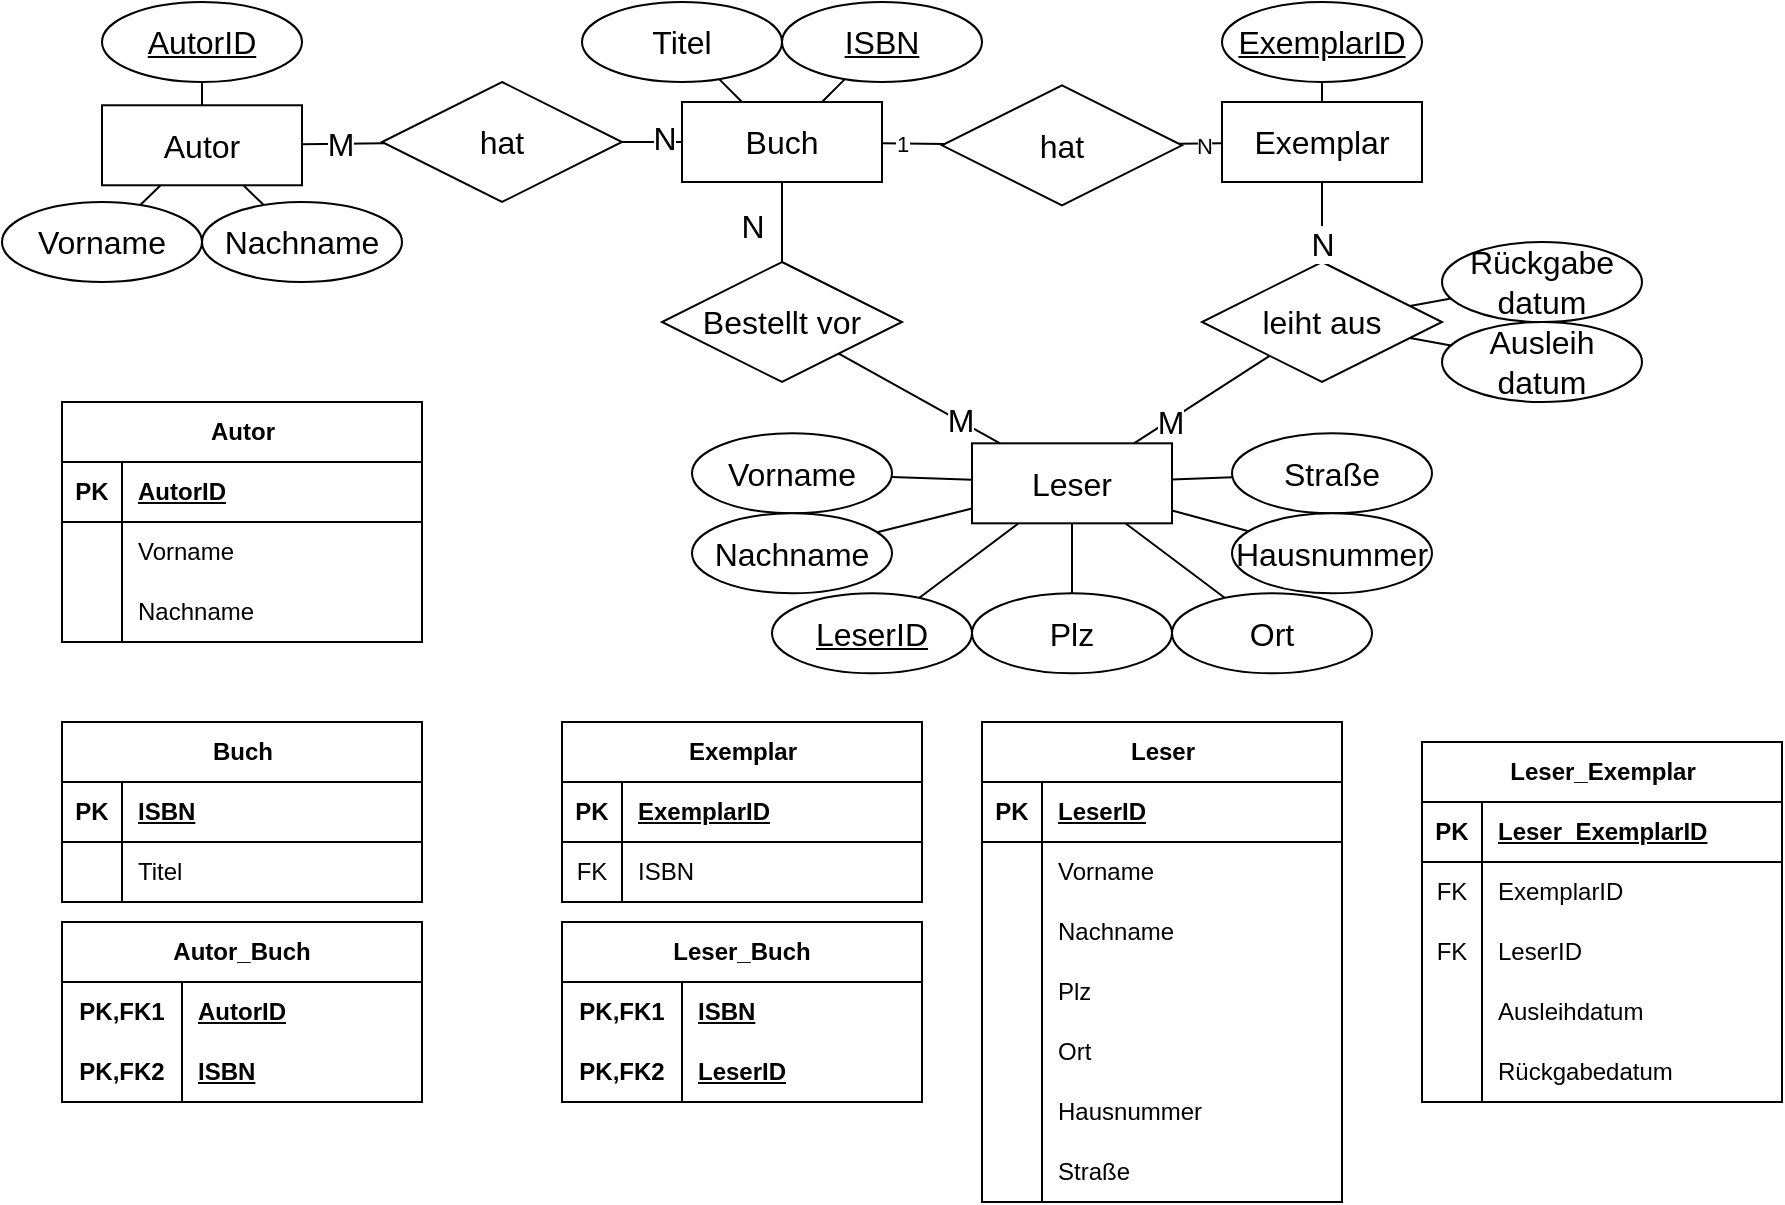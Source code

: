 <mxfile version="22.0.4" type="device">
  <diagram id="R2lEEEUBdFMjLlhIrx00" name="Page-1">
    <mxGraphModel dx="1433" dy="602" grid="1" gridSize="10" guides="1" tooltips="1" connect="1" arrows="1" fold="1" page="1" pageScale="1" pageWidth="850" pageHeight="1100" math="0" shadow="0" extFonts="Permanent Marker^https://fonts.googleapis.com/css?family=Permanent+Marker">
      <root>
        <mxCell id="0" />
        <mxCell id="1" parent="0" />
        <mxCell id="hczOaKAY6GPg48E_YKkj-1" value="Buch" style="whiteSpace=wrap;html=1;align=center;fontSize=16;" parent="1" vertex="1">
          <mxGeometry x="370" y="50" width="100" height="40" as="geometry" />
        </mxCell>
        <mxCell id="hczOaKAY6GPg48E_YKkj-2" value="Leser" style="whiteSpace=wrap;html=1;align=center;fontSize=16;" parent="1" vertex="1">
          <mxGeometry x="515" y="220.66" width="100" height="40" as="geometry" />
        </mxCell>
        <mxCell id="hczOaKAY6GPg48E_YKkj-3" value="leiht aus" style="shape=rhombus;perimeter=rhombusPerimeter;whiteSpace=wrap;html=1;align=center;fontSize=16;" parent="1" vertex="1">
          <mxGeometry x="630" y="130" width="120" height="60" as="geometry" />
        </mxCell>
        <mxCell id="hczOaKAY6GPg48E_YKkj-4" value="hat" style="shape=rhombus;perimeter=rhombusPerimeter;whiteSpace=wrap;html=1;align=center;fontSize=16;" parent="1" vertex="1">
          <mxGeometry x="220" y="40" width="120" height="60" as="geometry" />
        </mxCell>
        <mxCell id="hczOaKAY6GPg48E_YKkj-5" value="Autor" style="whiteSpace=wrap;html=1;align=center;fontSize=16;" parent="1" vertex="1">
          <mxGeometry x="80" y="51.64" width="100" height="40" as="geometry" />
        </mxCell>
        <mxCell id="hczOaKAY6GPg48E_YKkj-6" value="Nachname" style="ellipse;whiteSpace=wrap;html=1;align=center;fontSize=16;" parent="1" vertex="1">
          <mxGeometry x="130" y="100.0" width="100" height="40" as="geometry" />
        </mxCell>
        <mxCell id="hczOaKAY6GPg48E_YKkj-10" value="Bestellt vor" style="shape=rhombus;perimeter=rhombusPerimeter;whiteSpace=wrap;html=1;align=center;fontSize=16;" parent="1" vertex="1">
          <mxGeometry x="360" y="130" width="120" height="60" as="geometry" />
        </mxCell>
        <mxCell id="hczOaKAY6GPg48E_YKkj-11" value="" style="endArrow=none;html=1;rounded=0;fontSize=12;startSize=8;endSize=8;curved=1;" parent="1" source="u7shPoIlP6sAaxsOA2vG-3" target="hczOaKAY6GPg48E_YKkj-3" edge="1">
          <mxGeometry relative="1" as="geometry">
            <mxPoint x="290" y="283.333" as="sourcePoint" />
            <mxPoint x="440" y="310" as="targetPoint" />
          </mxGeometry>
        </mxCell>
        <mxCell id="hczOaKAY6GPg48E_YKkj-13" value="N" style="edgeLabel;html=1;align=center;verticalAlign=middle;resizable=0;points=[];fontSize=16;" parent="hczOaKAY6GPg48E_YKkj-11" vertex="1" connectable="0">
          <mxGeometry x="0.517" y="2" relative="1" as="geometry">
            <mxPoint x="-2" as="offset" />
          </mxGeometry>
        </mxCell>
        <mxCell id="hczOaKAY6GPg48E_YKkj-12" value="" style="endArrow=none;html=1;rounded=0;fontSize=12;startSize=8;endSize=8;curved=1;" parent="1" source="hczOaKAY6GPg48E_YKkj-1" target="hczOaKAY6GPg48E_YKkj-10" edge="1">
          <mxGeometry relative="1" as="geometry">
            <mxPoint x="290" y="316.667" as="sourcePoint" />
            <mxPoint x="340" y="280" as="targetPoint" />
          </mxGeometry>
        </mxCell>
        <mxCell id="hczOaKAY6GPg48E_YKkj-14" value="N" style="edgeLabel;html=1;align=center;verticalAlign=middle;resizable=0;points=[];fontSize=16;" parent="hczOaKAY6GPg48E_YKkj-12" vertex="1" connectable="0">
          <mxGeometry x="0.264" y="1" relative="1" as="geometry">
            <mxPoint x="-16" y="-4" as="offset" />
          </mxGeometry>
        </mxCell>
        <mxCell id="hczOaKAY6GPg48E_YKkj-15" value="" style="endArrow=none;html=1;rounded=0;fontSize=12;startSize=8;endSize=8;curved=1;" parent="1" source="hczOaKAY6GPg48E_YKkj-3" target="hczOaKAY6GPg48E_YKkj-2" edge="1">
          <mxGeometry relative="1" as="geometry">
            <mxPoint x="250" y="306" as="sourcePoint" />
            <mxPoint x="340" y="280" as="targetPoint" />
          </mxGeometry>
        </mxCell>
        <mxCell id="hczOaKAY6GPg48E_YKkj-17" value="M" style="edgeLabel;html=1;align=center;verticalAlign=middle;resizable=0;points=[];fontSize=16;" parent="hczOaKAY6GPg48E_YKkj-15" vertex="1" connectable="0">
          <mxGeometry x="0.487" relative="1" as="geometry">
            <mxPoint as="offset" />
          </mxGeometry>
        </mxCell>
        <mxCell id="hczOaKAY6GPg48E_YKkj-18" value="" style="endArrow=none;html=1;rounded=0;fontSize=12;startSize=8;endSize=8;curved=1;" parent="1" source="hczOaKAY6GPg48E_YKkj-10" target="hczOaKAY6GPg48E_YKkj-2" edge="1">
          <mxGeometry relative="1" as="geometry">
            <mxPoint x="460" y="280" as="sourcePoint" />
            <mxPoint x="520" y="296" as="targetPoint" />
          </mxGeometry>
        </mxCell>
        <mxCell id="hczOaKAY6GPg48E_YKkj-19" value="M" style="edgeLabel;html=1;align=center;verticalAlign=middle;resizable=0;points=[];fontSize=16;" parent="hczOaKAY6GPg48E_YKkj-18" vertex="1" connectable="0">
          <mxGeometry x="0.487" relative="1" as="geometry">
            <mxPoint as="offset" />
          </mxGeometry>
        </mxCell>
        <mxCell id="hczOaKAY6GPg48E_YKkj-20" value="&lt;u&gt;ISBN&lt;/u&gt;" style="ellipse;whiteSpace=wrap;html=1;align=center;fontSize=16;" parent="1" vertex="1">
          <mxGeometry x="420" width="100" height="40" as="geometry" />
        </mxCell>
        <mxCell id="hczOaKAY6GPg48E_YKkj-22" value="" style="endArrow=none;html=1;rounded=0;fontSize=12;startSize=8;endSize=8;curved=1;" parent="1" source="hczOaKAY6GPg48E_YKkj-1" target="hczOaKAY6GPg48E_YKkj-4" edge="1">
          <mxGeometry relative="1" as="geometry">
            <mxPoint x="430" y="140" as="sourcePoint" />
            <mxPoint x="590" y="140" as="targetPoint" />
          </mxGeometry>
        </mxCell>
        <mxCell id="hczOaKAY6GPg48E_YKkj-23" value="N" style="edgeLabel;html=1;align=center;verticalAlign=middle;resizable=0;points=[];fontSize=16;" parent="hczOaKAY6GPg48E_YKkj-22" vertex="1" connectable="0">
          <mxGeometry x="-0.4" y="-2" relative="1" as="geometry">
            <mxPoint as="offset" />
          </mxGeometry>
        </mxCell>
        <mxCell id="hczOaKAY6GPg48E_YKkj-24" value="" style="endArrow=none;html=1;rounded=0;fontSize=12;startSize=8;endSize=8;curved=1;" parent="1" source="hczOaKAY6GPg48E_YKkj-4" target="hczOaKAY6GPg48E_YKkj-5" edge="1">
          <mxGeometry relative="1" as="geometry">
            <mxPoint x="230" y="70" as="sourcePoint" />
            <mxPoint x="390" y="70" as="targetPoint" />
          </mxGeometry>
        </mxCell>
        <mxCell id="hczOaKAY6GPg48E_YKkj-25" value="M" style="edgeLabel;html=1;align=center;verticalAlign=middle;resizable=0;points=[];fontSize=16;" parent="hczOaKAY6GPg48E_YKkj-24" vertex="1" connectable="0">
          <mxGeometry x="0.1" relative="1" as="geometry">
            <mxPoint as="offset" />
          </mxGeometry>
        </mxCell>
        <mxCell id="hczOaKAY6GPg48E_YKkj-26" value="Vorname" style="ellipse;whiteSpace=wrap;html=1;align=center;fontSize=16;" parent="1" vertex="1">
          <mxGeometry x="30" y="100.0" width="100" height="40" as="geometry" />
        </mxCell>
        <mxCell id="hczOaKAY6GPg48E_YKkj-27" value="&lt;u&gt;AutorID&lt;/u&gt;" style="ellipse;whiteSpace=wrap;html=1;align=center;fontSize=16;" parent="1" vertex="1">
          <mxGeometry x="80" width="100" height="40" as="geometry" />
        </mxCell>
        <mxCell id="hczOaKAY6GPg48E_YKkj-28" value="Vorname" style="ellipse;whiteSpace=wrap;html=1;align=center;fontSize=16;" parent="1" vertex="1">
          <mxGeometry x="375" y="215.66" width="100" height="40" as="geometry" />
        </mxCell>
        <mxCell id="hczOaKAY6GPg48E_YKkj-29" value="Nachname" style="ellipse;whiteSpace=wrap;html=1;align=center;fontSize=16;" parent="1" vertex="1">
          <mxGeometry x="375" y="255.66" width="100" height="40" as="geometry" />
        </mxCell>
        <mxCell id="hczOaKAY6GPg48E_YKkj-30" value="Straße" style="ellipse;whiteSpace=wrap;html=1;align=center;fontSize=16;" parent="1" vertex="1">
          <mxGeometry x="645" y="215.66" width="100" height="40" as="geometry" />
        </mxCell>
        <mxCell id="hczOaKAY6GPg48E_YKkj-31" value="Hausnummer" style="ellipse;whiteSpace=wrap;html=1;align=center;fontSize=16;" parent="1" vertex="1">
          <mxGeometry x="645" y="255.66" width="100" height="40" as="geometry" />
        </mxCell>
        <mxCell id="hczOaKAY6GPg48E_YKkj-32" value="Ort" style="ellipse;whiteSpace=wrap;html=1;align=center;fontSize=16;" parent="1" vertex="1">
          <mxGeometry x="615" y="295.66" width="100" height="40" as="geometry" />
        </mxCell>
        <mxCell id="hczOaKAY6GPg48E_YKkj-33" value="Plz" style="ellipse;whiteSpace=wrap;html=1;align=center;fontSize=16;" parent="1" vertex="1">
          <mxGeometry x="515" y="295.66" width="100" height="40" as="geometry" />
        </mxCell>
        <mxCell id="hczOaKAY6GPg48E_YKkj-34" value="&lt;u&gt;LeserID&lt;/u&gt;" style="ellipse;whiteSpace=wrap;html=1;align=center;fontSize=16;" parent="1" vertex="1">
          <mxGeometry x="415" y="295.66" width="100" height="40" as="geometry" />
        </mxCell>
        <mxCell id="hczOaKAY6GPg48E_YKkj-37" value="Ausleih&lt;br&gt;datum" style="ellipse;whiteSpace=wrap;html=1;align=center;fontSize=16;" parent="1" vertex="1">
          <mxGeometry x="750" y="160" width="100" height="40" as="geometry" />
        </mxCell>
        <mxCell id="hczOaKAY6GPg48E_YKkj-38" value="Rückgabe&lt;br&gt;datum" style="ellipse;whiteSpace=wrap;html=1;align=center;fontSize=16;" parent="1" vertex="1">
          <mxGeometry x="750" y="120" width="100" height="40" as="geometry" />
        </mxCell>
        <mxCell id="hczOaKAY6GPg48E_YKkj-39" value="" style="endArrow=none;html=1;rounded=0;fontSize=12;startSize=8;endSize=8;curved=1;" parent="1" source="hczOaKAY6GPg48E_YKkj-37" target="hczOaKAY6GPg48E_YKkj-3" edge="1">
          <mxGeometry relative="1" as="geometry">
            <mxPoint x="440" y="380" as="sourcePoint" />
            <mxPoint x="600" y="380" as="targetPoint" />
          </mxGeometry>
        </mxCell>
        <mxCell id="hczOaKAY6GPg48E_YKkj-40" value="" style="endArrow=none;html=1;rounded=0;fontSize=12;startSize=8;endSize=8;curved=1;" parent="1" source="hczOaKAY6GPg48E_YKkj-38" target="hczOaKAY6GPg48E_YKkj-3" edge="1">
          <mxGeometry relative="1" as="geometry">
            <mxPoint x="474" y="229" as="sourcePoint" />
            <mxPoint x="494" y="258" as="targetPoint" />
          </mxGeometry>
        </mxCell>
        <mxCell id="hczOaKAY6GPg48E_YKkj-41" value="" style="endArrow=none;html=1;rounded=0;fontSize=12;startSize=8;endSize=8;curved=1;" parent="1" source="hczOaKAY6GPg48E_YKkj-20" target="hczOaKAY6GPg48E_YKkj-1" edge="1">
          <mxGeometry relative="1" as="geometry">
            <mxPoint x="544" y="-1" as="sourcePoint" />
            <mxPoint x="564" y="28" as="targetPoint" />
          </mxGeometry>
        </mxCell>
        <mxCell id="hczOaKAY6GPg48E_YKkj-44" value="" style="endArrow=none;html=1;rounded=0;fontSize=12;startSize=8;endSize=8;curved=1;" parent="1" source="hczOaKAY6GPg48E_YKkj-2" target="hczOaKAY6GPg48E_YKkj-34" edge="1">
          <mxGeometry relative="1" as="geometry">
            <mxPoint x="419" y="199.66" as="sourcePoint" />
            <mxPoint x="515" y="190.66" as="targetPoint" />
          </mxGeometry>
        </mxCell>
        <mxCell id="hczOaKAY6GPg48E_YKkj-45" value="" style="endArrow=none;html=1;rounded=0;fontSize=12;startSize=8;endSize=8;curved=1;" parent="1" source="hczOaKAY6GPg48E_YKkj-2" target="hczOaKAY6GPg48E_YKkj-33" edge="1">
          <mxGeometry relative="1" as="geometry">
            <mxPoint x="551" y="270.66" as="sourcePoint" />
            <mxPoint x="507" y="307.66" as="targetPoint" />
          </mxGeometry>
        </mxCell>
        <mxCell id="hczOaKAY6GPg48E_YKkj-46" value="" style="endArrow=none;html=1;rounded=0;fontSize=12;startSize=8;endSize=8;curved=1;" parent="1" source="hczOaKAY6GPg48E_YKkj-2" target="hczOaKAY6GPg48E_YKkj-32" edge="1">
          <mxGeometry relative="1" as="geometry">
            <mxPoint x="561" y="280.66" as="sourcePoint" />
            <mxPoint x="517" y="317.66" as="targetPoint" />
          </mxGeometry>
        </mxCell>
        <mxCell id="hczOaKAY6GPg48E_YKkj-47" value="" style="endArrow=none;html=1;rounded=0;fontSize=12;startSize=8;endSize=8;curved=1;" parent="1" source="hczOaKAY6GPg48E_YKkj-2" target="hczOaKAY6GPg48E_YKkj-31" edge="1">
          <mxGeometry relative="1" as="geometry">
            <mxPoint x="571" y="290.66" as="sourcePoint" />
            <mxPoint x="527" y="327.66" as="targetPoint" />
          </mxGeometry>
        </mxCell>
        <mxCell id="hczOaKAY6GPg48E_YKkj-48" value="" style="endArrow=none;html=1;rounded=0;fontSize=12;startSize=8;endSize=8;curved=1;" parent="1" source="hczOaKAY6GPg48E_YKkj-2" target="hczOaKAY6GPg48E_YKkj-30" edge="1">
          <mxGeometry relative="1" as="geometry">
            <mxPoint x="581" y="300.66" as="sourcePoint" />
            <mxPoint x="537" y="337.66" as="targetPoint" />
          </mxGeometry>
        </mxCell>
        <mxCell id="hczOaKAY6GPg48E_YKkj-49" value="" style="endArrow=none;html=1;rounded=0;fontSize=12;startSize=8;endSize=8;curved=1;" parent="1" source="hczOaKAY6GPg48E_YKkj-2" target="hczOaKAY6GPg48E_YKkj-29" edge="1">
          <mxGeometry relative="1" as="geometry">
            <mxPoint x="591" y="310.66" as="sourcePoint" />
            <mxPoint x="547" y="347.66" as="targetPoint" />
          </mxGeometry>
        </mxCell>
        <mxCell id="hczOaKAY6GPg48E_YKkj-50" value="" style="endArrow=none;html=1;rounded=0;fontSize=12;startSize=8;endSize=8;curved=1;" parent="1" source="hczOaKAY6GPg48E_YKkj-2" target="hczOaKAY6GPg48E_YKkj-28" edge="1">
          <mxGeometry relative="1" as="geometry">
            <mxPoint x="601" y="320.66" as="sourcePoint" />
            <mxPoint x="557" y="357.66" as="targetPoint" />
          </mxGeometry>
        </mxCell>
        <mxCell id="hczOaKAY6GPg48E_YKkj-51" value="" style="endArrow=none;html=1;rounded=0;fontSize=12;startSize=8;endSize=8;curved=1;" parent="1" source="hczOaKAY6GPg48E_YKkj-6" target="hczOaKAY6GPg48E_YKkj-5" edge="1">
          <mxGeometry relative="1" as="geometry">
            <mxPoint x="476" y="21.64" as="sourcePoint" />
            <mxPoint x="432" y="58.64" as="targetPoint" />
          </mxGeometry>
        </mxCell>
        <mxCell id="hczOaKAY6GPg48E_YKkj-52" value="" style="endArrow=none;html=1;rounded=0;fontSize=12;startSize=8;endSize=8;curved=1;" parent="1" source="hczOaKAY6GPg48E_YKkj-26" target="hczOaKAY6GPg48E_YKkj-5" edge="1">
          <mxGeometry relative="1" as="geometry">
            <mxPoint x="130" y="121.64" as="sourcePoint" />
            <mxPoint x="442" y="68.64" as="targetPoint" />
          </mxGeometry>
        </mxCell>
        <mxCell id="hczOaKAY6GPg48E_YKkj-53" value="" style="endArrow=none;html=1;rounded=0;fontSize=12;startSize=8;endSize=8;curved=1;" parent="1" source="hczOaKAY6GPg48E_YKkj-27" target="hczOaKAY6GPg48E_YKkj-5" edge="1">
          <mxGeometry relative="1" as="geometry">
            <mxPoint x="496" y="41.64" as="sourcePoint" />
            <mxPoint x="452" y="78.64" as="targetPoint" />
          </mxGeometry>
        </mxCell>
        <mxCell id="u7shPoIlP6sAaxsOA2vG-1" value="Titel" style="ellipse;whiteSpace=wrap;html=1;align=center;fontSize=16;" parent="1" vertex="1">
          <mxGeometry x="320" width="100" height="40" as="geometry" />
        </mxCell>
        <mxCell id="u7shPoIlP6sAaxsOA2vG-2" value="" style="endArrow=none;html=1;rounded=0;fontSize=12;startSize=8;endSize=8;curved=1;" parent="1" source="u7shPoIlP6sAaxsOA2vG-1" target="hczOaKAY6GPg48E_YKkj-1" edge="1">
          <mxGeometry relative="1" as="geometry">
            <mxPoint x="360" y="220" as="sourcePoint" />
            <mxPoint x="380" y="220" as="targetPoint" />
          </mxGeometry>
        </mxCell>
        <mxCell id="u7shPoIlP6sAaxsOA2vG-3" value="Exemplar" style="whiteSpace=wrap;html=1;align=center;fontSize=16;" parent="1" vertex="1">
          <mxGeometry x="640" y="50" width="100" height="40" as="geometry" />
        </mxCell>
        <mxCell id="u7shPoIlP6sAaxsOA2vG-4" value="hat" style="shape=rhombus;perimeter=rhombusPerimeter;whiteSpace=wrap;html=1;align=center;fontSize=16;" parent="1" vertex="1">
          <mxGeometry x="500" y="41.64" width="120" height="60" as="geometry" />
        </mxCell>
        <mxCell id="u7shPoIlP6sAaxsOA2vG-5" value="" style="endArrow=none;html=1;rounded=0;" parent="1" source="hczOaKAY6GPg48E_YKkj-1" target="u7shPoIlP6sAaxsOA2vG-4" edge="1">
          <mxGeometry width="50" height="50" relative="1" as="geometry">
            <mxPoint x="520" y="190" as="sourcePoint" />
            <mxPoint x="570" y="140" as="targetPoint" />
          </mxGeometry>
        </mxCell>
        <mxCell id="u7shPoIlP6sAaxsOA2vG-6" value="1" style="edgeLabel;html=1;align=center;verticalAlign=middle;resizable=0;points=[];" parent="u7shPoIlP6sAaxsOA2vG-5" vertex="1" connectable="0">
          <mxGeometry x="-0.39" relative="1" as="geometry">
            <mxPoint as="offset" />
          </mxGeometry>
        </mxCell>
        <mxCell id="u7shPoIlP6sAaxsOA2vG-7" value="" style="endArrow=none;html=1;rounded=0;" parent="1" source="u7shPoIlP6sAaxsOA2vG-3" target="u7shPoIlP6sAaxsOA2vG-4" edge="1">
          <mxGeometry width="50" height="50" relative="1" as="geometry">
            <mxPoint x="520" y="190" as="sourcePoint" />
            <mxPoint x="570" y="140" as="targetPoint" />
          </mxGeometry>
        </mxCell>
        <mxCell id="u7shPoIlP6sAaxsOA2vG-8" value="N" style="edgeLabel;html=1;align=center;verticalAlign=middle;resizable=0;points=[];" parent="u7shPoIlP6sAaxsOA2vG-7" vertex="1" connectable="0">
          <mxGeometry x="-0.161" y="1" relative="1" as="geometry">
            <mxPoint as="offset" />
          </mxGeometry>
        </mxCell>
        <mxCell id="LjX3yTBbRf_IUqUX3jE2-1" value="Autor" style="shape=table;startSize=30;container=1;collapsible=1;childLayout=tableLayout;fixedRows=1;rowLines=0;fontStyle=1;align=center;resizeLast=1;html=1;" parent="1" vertex="1">
          <mxGeometry x="60" y="200" width="180" height="120" as="geometry" />
        </mxCell>
        <mxCell id="LjX3yTBbRf_IUqUX3jE2-2" value="" style="shape=tableRow;horizontal=0;startSize=0;swimlaneHead=0;swimlaneBody=0;fillColor=none;collapsible=0;dropTarget=0;points=[[0,0.5],[1,0.5]];portConstraint=eastwest;top=0;left=0;right=0;bottom=1;" parent="LjX3yTBbRf_IUqUX3jE2-1" vertex="1">
          <mxGeometry y="30" width="180" height="30" as="geometry" />
        </mxCell>
        <mxCell id="LjX3yTBbRf_IUqUX3jE2-3" value="PK" style="shape=partialRectangle;connectable=0;fillColor=none;top=0;left=0;bottom=0;right=0;fontStyle=1;overflow=hidden;whiteSpace=wrap;html=1;" parent="LjX3yTBbRf_IUqUX3jE2-2" vertex="1">
          <mxGeometry width="30" height="30" as="geometry">
            <mxRectangle width="30" height="30" as="alternateBounds" />
          </mxGeometry>
        </mxCell>
        <mxCell id="LjX3yTBbRf_IUqUX3jE2-4" value="AutorID" style="shape=partialRectangle;connectable=0;fillColor=none;top=0;left=0;bottom=0;right=0;align=left;spacingLeft=6;fontStyle=5;overflow=hidden;whiteSpace=wrap;html=1;" parent="LjX3yTBbRf_IUqUX3jE2-2" vertex="1">
          <mxGeometry x="30" width="150" height="30" as="geometry">
            <mxRectangle width="150" height="30" as="alternateBounds" />
          </mxGeometry>
        </mxCell>
        <mxCell id="LjX3yTBbRf_IUqUX3jE2-5" value="" style="shape=tableRow;horizontal=0;startSize=0;swimlaneHead=0;swimlaneBody=0;fillColor=none;collapsible=0;dropTarget=0;points=[[0,0.5],[1,0.5]];portConstraint=eastwest;top=0;left=0;right=0;bottom=0;" parent="LjX3yTBbRf_IUqUX3jE2-1" vertex="1">
          <mxGeometry y="60" width="180" height="30" as="geometry" />
        </mxCell>
        <mxCell id="LjX3yTBbRf_IUqUX3jE2-6" value="" style="shape=partialRectangle;connectable=0;fillColor=none;top=0;left=0;bottom=0;right=0;editable=1;overflow=hidden;whiteSpace=wrap;html=1;" parent="LjX3yTBbRf_IUqUX3jE2-5" vertex="1">
          <mxGeometry width="30" height="30" as="geometry">
            <mxRectangle width="30" height="30" as="alternateBounds" />
          </mxGeometry>
        </mxCell>
        <mxCell id="LjX3yTBbRf_IUqUX3jE2-7" value="Vorname" style="shape=partialRectangle;connectable=0;fillColor=none;top=0;left=0;bottom=0;right=0;align=left;spacingLeft=6;overflow=hidden;whiteSpace=wrap;html=1;" parent="LjX3yTBbRf_IUqUX3jE2-5" vertex="1">
          <mxGeometry x="30" width="150" height="30" as="geometry">
            <mxRectangle width="150" height="30" as="alternateBounds" />
          </mxGeometry>
        </mxCell>
        <mxCell id="LjX3yTBbRf_IUqUX3jE2-8" value="" style="shape=tableRow;horizontal=0;startSize=0;swimlaneHead=0;swimlaneBody=0;fillColor=none;collapsible=0;dropTarget=0;points=[[0,0.5],[1,0.5]];portConstraint=eastwest;top=0;left=0;right=0;bottom=0;" parent="LjX3yTBbRf_IUqUX3jE2-1" vertex="1">
          <mxGeometry y="90" width="180" height="30" as="geometry" />
        </mxCell>
        <mxCell id="LjX3yTBbRf_IUqUX3jE2-9" value="" style="shape=partialRectangle;connectable=0;fillColor=none;top=0;left=0;bottom=0;right=0;editable=1;overflow=hidden;whiteSpace=wrap;html=1;" parent="LjX3yTBbRf_IUqUX3jE2-8" vertex="1">
          <mxGeometry width="30" height="30" as="geometry">
            <mxRectangle width="30" height="30" as="alternateBounds" />
          </mxGeometry>
        </mxCell>
        <mxCell id="LjX3yTBbRf_IUqUX3jE2-10" value="Nachname" style="shape=partialRectangle;connectable=0;fillColor=none;top=0;left=0;bottom=0;right=0;align=left;spacingLeft=6;overflow=hidden;whiteSpace=wrap;html=1;" parent="LjX3yTBbRf_IUqUX3jE2-8" vertex="1">
          <mxGeometry x="30" width="150" height="30" as="geometry">
            <mxRectangle width="150" height="30" as="alternateBounds" />
          </mxGeometry>
        </mxCell>
        <mxCell id="LjX3yTBbRf_IUqUX3jE2-15" value="Buch" style="shape=table;startSize=30;container=1;collapsible=1;childLayout=tableLayout;fixedRows=1;rowLines=0;fontStyle=1;align=center;resizeLast=1;html=1;" parent="1" vertex="1">
          <mxGeometry x="60" y="360" width="180" height="90" as="geometry" />
        </mxCell>
        <mxCell id="LjX3yTBbRf_IUqUX3jE2-16" value="" style="shape=tableRow;horizontal=0;startSize=0;swimlaneHead=0;swimlaneBody=0;fillColor=none;collapsible=0;dropTarget=0;points=[[0,0.5],[1,0.5]];portConstraint=eastwest;top=0;left=0;right=0;bottom=1;" parent="LjX3yTBbRf_IUqUX3jE2-15" vertex="1">
          <mxGeometry y="30" width="180" height="30" as="geometry" />
        </mxCell>
        <mxCell id="LjX3yTBbRf_IUqUX3jE2-17" value="PK" style="shape=partialRectangle;connectable=0;fillColor=none;top=0;left=0;bottom=0;right=0;fontStyle=1;overflow=hidden;whiteSpace=wrap;html=1;" parent="LjX3yTBbRf_IUqUX3jE2-16" vertex="1">
          <mxGeometry width="30" height="30" as="geometry">
            <mxRectangle width="30" height="30" as="alternateBounds" />
          </mxGeometry>
        </mxCell>
        <mxCell id="LjX3yTBbRf_IUqUX3jE2-18" value="ISBN" style="shape=partialRectangle;connectable=0;fillColor=none;top=0;left=0;bottom=0;right=0;align=left;spacingLeft=6;fontStyle=5;overflow=hidden;whiteSpace=wrap;html=1;" parent="LjX3yTBbRf_IUqUX3jE2-16" vertex="1">
          <mxGeometry x="30" width="150" height="30" as="geometry">
            <mxRectangle width="150" height="30" as="alternateBounds" />
          </mxGeometry>
        </mxCell>
        <mxCell id="LjX3yTBbRf_IUqUX3jE2-19" value="" style="shape=tableRow;horizontal=0;startSize=0;swimlaneHead=0;swimlaneBody=0;fillColor=none;collapsible=0;dropTarget=0;points=[[0,0.5],[1,0.5]];portConstraint=eastwest;top=0;left=0;right=0;bottom=0;" parent="LjX3yTBbRf_IUqUX3jE2-15" vertex="1">
          <mxGeometry y="60" width="180" height="30" as="geometry" />
        </mxCell>
        <mxCell id="LjX3yTBbRf_IUqUX3jE2-20" value="" style="shape=partialRectangle;connectable=0;fillColor=none;top=0;left=0;bottom=0;right=0;editable=1;overflow=hidden;whiteSpace=wrap;html=1;" parent="LjX3yTBbRf_IUqUX3jE2-19" vertex="1">
          <mxGeometry width="30" height="30" as="geometry">
            <mxRectangle width="30" height="30" as="alternateBounds" />
          </mxGeometry>
        </mxCell>
        <mxCell id="LjX3yTBbRf_IUqUX3jE2-21" value="Titel" style="shape=partialRectangle;connectable=0;fillColor=none;top=0;left=0;bottom=0;right=0;align=left;spacingLeft=6;overflow=hidden;whiteSpace=wrap;html=1;" parent="LjX3yTBbRf_IUqUX3jE2-19" vertex="1">
          <mxGeometry x="30" width="150" height="30" as="geometry">
            <mxRectangle width="150" height="30" as="alternateBounds" />
          </mxGeometry>
        </mxCell>
        <mxCell id="LjX3yTBbRf_IUqUX3jE2-28" value="Exemplar" style="shape=table;startSize=30;container=1;collapsible=1;childLayout=tableLayout;fixedRows=1;rowLines=0;fontStyle=1;align=center;resizeLast=1;html=1;" parent="1" vertex="1">
          <mxGeometry x="310" y="360" width="180" height="90" as="geometry" />
        </mxCell>
        <mxCell id="LjX3yTBbRf_IUqUX3jE2-29" value="" style="shape=tableRow;horizontal=0;startSize=0;swimlaneHead=0;swimlaneBody=0;fillColor=none;collapsible=0;dropTarget=0;points=[[0,0.5],[1,0.5]];portConstraint=eastwest;top=0;left=0;right=0;bottom=1;" parent="LjX3yTBbRf_IUqUX3jE2-28" vertex="1">
          <mxGeometry y="30" width="180" height="30" as="geometry" />
        </mxCell>
        <mxCell id="LjX3yTBbRf_IUqUX3jE2-30" value="PK" style="shape=partialRectangle;connectable=0;fillColor=none;top=0;left=0;bottom=0;right=0;fontStyle=1;overflow=hidden;whiteSpace=wrap;html=1;" parent="LjX3yTBbRf_IUqUX3jE2-29" vertex="1">
          <mxGeometry width="30" height="30" as="geometry">
            <mxRectangle width="30" height="30" as="alternateBounds" />
          </mxGeometry>
        </mxCell>
        <mxCell id="LjX3yTBbRf_IUqUX3jE2-31" value="ExemplarID" style="shape=partialRectangle;connectable=0;fillColor=none;top=0;left=0;bottom=0;right=0;align=left;spacingLeft=6;fontStyle=5;overflow=hidden;whiteSpace=wrap;html=1;" parent="LjX3yTBbRf_IUqUX3jE2-29" vertex="1">
          <mxGeometry x="30" width="150" height="30" as="geometry">
            <mxRectangle width="150" height="30" as="alternateBounds" />
          </mxGeometry>
        </mxCell>
        <mxCell id="LjX3yTBbRf_IUqUX3jE2-38" value="" style="shape=tableRow;horizontal=0;startSize=0;swimlaneHead=0;swimlaneBody=0;fillColor=none;collapsible=0;dropTarget=0;points=[[0,0.5],[1,0.5]];portConstraint=eastwest;top=0;left=0;right=0;bottom=0;" parent="LjX3yTBbRf_IUqUX3jE2-28" vertex="1">
          <mxGeometry y="60" width="180" height="30" as="geometry" />
        </mxCell>
        <mxCell id="LjX3yTBbRf_IUqUX3jE2-39" value="FK" style="shape=partialRectangle;connectable=0;fillColor=none;top=0;left=0;bottom=0;right=0;editable=1;overflow=hidden;whiteSpace=wrap;html=1;" parent="LjX3yTBbRf_IUqUX3jE2-38" vertex="1">
          <mxGeometry width="30" height="30" as="geometry">
            <mxRectangle width="30" height="30" as="alternateBounds" />
          </mxGeometry>
        </mxCell>
        <mxCell id="LjX3yTBbRf_IUqUX3jE2-40" value="ISBN" style="shape=partialRectangle;connectable=0;fillColor=none;top=0;left=0;bottom=0;right=0;align=left;spacingLeft=6;overflow=hidden;whiteSpace=wrap;html=1;" parent="LjX3yTBbRf_IUqUX3jE2-38" vertex="1">
          <mxGeometry x="30" width="150" height="30" as="geometry">
            <mxRectangle width="150" height="30" as="alternateBounds" />
          </mxGeometry>
        </mxCell>
        <mxCell id="LjX3yTBbRf_IUqUX3jE2-41" value="&lt;u&gt;ExemplarID&lt;/u&gt;" style="ellipse;whiteSpace=wrap;html=1;align=center;fontSize=16;" parent="1" vertex="1">
          <mxGeometry x="640" width="100" height="40" as="geometry" />
        </mxCell>
        <mxCell id="LjX3yTBbRf_IUqUX3jE2-42" value="" style="endArrow=none;html=1;rounded=0;" parent="1" source="LjX3yTBbRf_IUqUX3jE2-41" target="u7shPoIlP6sAaxsOA2vG-3" edge="1">
          <mxGeometry relative="1" as="geometry">
            <mxPoint x="340" y="240" as="sourcePoint" />
            <mxPoint x="500" y="240" as="targetPoint" />
          </mxGeometry>
        </mxCell>
        <mxCell id="LjX3yTBbRf_IUqUX3jE2-60" value="Leser" style="shape=table;startSize=30;container=1;collapsible=1;childLayout=tableLayout;fixedRows=1;rowLines=0;fontStyle=1;align=center;resizeLast=1;html=1;" parent="1" vertex="1">
          <mxGeometry x="520" y="360" width="180" height="240" as="geometry" />
        </mxCell>
        <mxCell id="LjX3yTBbRf_IUqUX3jE2-61" value="" style="shape=tableRow;horizontal=0;startSize=0;swimlaneHead=0;swimlaneBody=0;fillColor=none;collapsible=0;dropTarget=0;points=[[0,0.5],[1,0.5]];portConstraint=eastwest;top=0;left=0;right=0;bottom=1;" parent="LjX3yTBbRf_IUqUX3jE2-60" vertex="1">
          <mxGeometry y="30" width="180" height="30" as="geometry" />
        </mxCell>
        <mxCell id="LjX3yTBbRf_IUqUX3jE2-62" value="PK" style="shape=partialRectangle;connectable=0;fillColor=none;top=0;left=0;bottom=0;right=0;fontStyle=1;overflow=hidden;whiteSpace=wrap;html=1;" parent="LjX3yTBbRf_IUqUX3jE2-61" vertex="1">
          <mxGeometry width="30" height="30" as="geometry">
            <mxRectangle width="30" height="30" as="alternateBounds" />
          </mxGeometry>
        </mxCell>
        <mxCell id="LjX3yTBbRf_IUqUX3jE2-63" value="LeserID" style="shape=partialRectangle;connectable=0;fillColor=none;top=0;left=0;bottom=0;right=0;align=left;spacingLeft=6;fontStyle=5;overflow=hidden;whiteSpace=wrap;html=1;" parent="LjX3yTBbRf_IUqUX3jE2-61" vertex="1">
          <mxGeometry x="30" width="150" height="30" as="geometry">
            <mxRectangle width="150" height="30" as="alternateBounds" />
          </mxGeometry>
        </mxCell>
        <mxCell id="LjX3yTBbRf_IUqUX3jE2-64" value="" style="shape=tableRow;horizontal=0;startSize=0;swimlaneHead=0;swimlaneBody=0;fillColor=none;collapsible=0;dropTarget=0;points=[[0,0.5],[1,0.5]];portConstraint=eastwest;top=0;left=0;right=0;bottom=0;" parent="LjX3yTBbRf_IUqUX3jE2-60" vertex="1">
          <mxGeometry y="60" width="180" height="30" as="geometry" />
        </mxCell>
        <mxCell id="LjX3yTBbRf_IUqUX3jE2-65" value="" style="shape=partialRectangle;connectable=0;fillColor=none;top=0;left=0;bottom=0;right=0;editable=1;overflow=hidden;whiteSpace=wrap;html=1;" parent="LjX3yTBbRf_IUqUX3jE2-64" vertex="1">
          <mxGeometry width="30" height="30" as="geometry">
            <mxRectangle width="30" height="30" as="alternateBounds" />
          </mxGeometry>
        </mxCell>
        <mxCell id="LjX3yTBbRf_IUqUX3jE2-66" value="Vorname" style="shape=partialRectangle;connectable=0;fillColor=none;top=0;left=0;bottom=0;right=0;align=left;spacingLeft=6;overflow=hidden;whiteSpace=wrap;html=1;" parent="LjX3yTBbRf_IUqUX3jE2-64" vertex="1">
          <mxGeometry x="30" width="150" height="30" as="geometry">
            <mxRectangle width="150" height="30" as="alternateBounds" />
          </mxGeometry>
        </mxCell>
        <mxCell id="LjX3yTBbRf_IUqUX3jE2-67" value="" style="shape=tableRow;horizontal=0;startSize=0;swimlaneHead=0;swimlaneBody=0;fillColor=none;collapsible=0;dropTarget=0;points=[[0,0.5],[1,0.5]];portConstraint=eastwest;top=0;left=0;right=0;bottom=0;" parent="LjX3yTBbRf_IUqUX3jE2-60" vertex="1">
          <mxGeometry y="90" width="180" height="30" as="geometry" />
        </mxCell>
        <mxCell id="LjX3yTBbRf_IUqUX3jE2-68" value="" style="shape=partialRectangle;connectable=0;fillColor=none;top=0;left=0;bottom=0;right=0;editable=1;overflow=hidden;whiteSpace=wrap;html=1;" parent="LjX3yTBbRf_IUqUX3jE2-67" vertex="1">
          <mxGeometry width="30" height="30" as="geometry">
            <mxRectangle width="30" height="30" as="alternateBounds" />
          </mxGeometry>
        </mxCell>
        <mxCell id="LjX3yTBbRf_IUqUX3jE2-69" value="Nachname" style="shape=partialRectangle;connectable=0;fillColor=none;top=0;left=0;bottom=0;right=0;align=left;spacingLeft=6;overflow=hidden;whiteSpace=wrap;html=1;" parent="LjX3yTBbRf_IUqUX3jE2-67" vertex="1">
          <mxGeometry x="30" width="150" height="30" as="geometry">
            <mxRectangle width="150" height="30" as="alternateBounds" />
          </mxGeometry>
        </mxCell>
        <mxCell id="LjX3yTBbRf_IUqUX3jE2-70" value="" style="shape=tableRow;horizontal=0;startSize=0;swimlaneHead=0;swimlaneBody=0;fillColor=none;collapsible=0;dropTarget=0;points=[[0,0.5],[1,0.5]];portConstraint=eastwest;top=0;left=0;right=0;bottom=0;" parent="LjX3yTBbRf_IUqUX3jE2-60" vertex="1">
          <mxGeometry y="120" width="180" height="30" as="geometry" />
        </mxCell>
        <mxCell id="LjX3yTBbRf_IUqUX3jE2-71" value="" style="shape=partialRectangle;connectable=0;fillColor=none;top=0;left=0;bottom=0;right=0;editable=1;overflow=hidden;whiteSpace=wrap;html=1;" parent="LjX3yTBbRf_IUqUX3jE2-70" vertex="1">
          <mxGeometry width="30" height="30" as="geometry">
            <mxRectangle width="30" height="30" as="alternateBounds" />
          </mxGeometry>
        </mxCell>
        <mxCell id="LjX3yTBbRf_IUqUX3jE2-72" value="Plz" style="shape=partialRectangle;connectable=0;fillColor=none;top=0;left=0;bottom=0;right=0;align=left;spacingLeft=6;overflow=hidden;whiteSpace=wrap;html=1;" parent="LjX3yTBbRf_IUqUX3jE2-70" vertex="1">
          <mxGeometry x="30" width="150" height="30" as="geometry">
            <mxRectangle width="150" height="30" as="alternateBounds" />
          </mxGeometry>
        </mxCell>
        <mxCell id="LjX3yTBbRf_IUqUX3jE2-73" value="" style="shape=tableRow;horizontal=0;startSize=0;swimlaneHead=0;swimlaneBody=0;fillColor=none;collapsible=0;dropTarget=0;points=[[0,0.5],[1,0.5]];portConstraint=eastwest;top=0;left=0;right=0;bottom=0;" parent="LjX3yTBbRf_IUqUX3jE2-60" vertex="1">
          <mxGeometry y="150" width="180" height="30" as="geometry" />
        </mxCell>
        <mxCell id="LjX3yTBbRf_IUqUX3jE2-74" value="" style="shape=partialRectangle;connectable=0;fillColor=none;top=0;left=0;bottom=0;right=0;editable=1;overflow=hidden;whiteSpace=wrap;html=1;" parent="LjX3yTBbRf_IUqUX3jE2-73" vertex="1">
          <mxGeometry width="30" height="30" as="geometry">
            <mxRectangle width="30" height="30" as="alternateBounds" />
          </mxGeometry>
        </mxCell>
        <mxCell id="LjX3yTBbRf_IUqUX3jE2-75" value="Ort" style="shape=partialRectangle;connectable=0;fillColor=none;top=0;left=0;bottom=0;right=0;align=left;spacingLeft=6;overflow=hidden;whiteSpace=wrap;html=1;" parent="LjX3yTBbRf_IUqUX3jE2-73" vertex="1">
          <mxGeometry x="30" width="150" height="30" as="geometry">
            <mxRectangle width="150" height="30" as="alternateBounds" />
          </mxGeometry>
        </mxCell>
        <mxCell id="LjX3yTBbRf_IUqUX3jE2-92" value="" style="shape=tableRow;horizontal=0;startSize=0;swimlaneHead=0;swimlaneBody=0;fillColor=none;collapsible=0;dropTarget=0;points=[[0,0.5],[1,0.5]];portConstraint=eastwest;top=0;left=0;right=0;bottom=0;" parent="LjX3yTBbRf_IUqUX3jE2-60" vertex="1">
          <mxGeometry y="180" width="180" height="30" as="geometry" />
        </mxCell>
        <mxCell id="LjX3yTBbRf_IUqUX3jE2-93" value="" style="shape=partialRectangle;connectable=0;fillColor=none;top=0;left=0;bottom=0;right=0;editable=1;overflow=hidden;whiteSpace=wrap;html=1;" parent="LjX3yTBbRf_IUqUX3jE2-92" vertex="1">
          <mxGeometry width="30" height="30" as="geometry">
            <mxRectangle width="30" height="30" as="alternateBounds" />
          </mxGeometry>
        </mxCell>
        <mxCell id="LjX3yTBbRf_IUqUX3jE2-94" value="Hausnummer" style="shape=partialRectangle;connectable=0;fillColor=none;top=0;left=0;bottom=0;right=0;align=left;spacingLeft=6;overflow=hidden;whiteSpace=wrap;html=1;" parent="LjX3yTBbRf_IUqUX3jE2-92" vertex="1">
          <mxGeometry x="30" width="150" height="30" as="geometry">
            <mxRectangle width="150" height="30" as="alternateBounds" />
          </mxGeometry>
        </mxCell>
        <mxCell id="IKcBE81PYF-8rSLZcA5e-1" value="" style="shape=tableRow;horizontal=0;startSize=0;swimlaneHead=0;swimlaneBody=0;fillColor=none;collapsible=0;dropTarget=0;points=[[0,0.5],[1,0.5]];portConstraint=eastwest;top=0;left=0;right=0;bottom=0;" vertex="1" parent="LjX3yTBbRf_IUqUX3jE2-60">
          <mxGeometry y="210" width="180" height="30" as="geometry" />
        </mxCell>
        <mxCell id="IKcBE81PYF-8rSLZcA5e-2" value="" style="shape=partialRectangle;connectable=0;fillColor=none;top=0;left=0;bottom=0;right=0;editable=1;overflow=hidden;whiteSpace=wrap;html=1;" vertex="1" parent="IKcBE81PYF-8rSLZcA5e-1">
          <mxGeometry width="30" height="30" as="geometry">
            <mxRectangle width="30" height="30" as="alternateBounds" />
          </mxGeometry>
        </mxCell>
        <mxCell id="IKcBE81PYF-8rSLZcA5e-3" value="Straße" style="shape=partialRectangle;connectable=0;fillColor=none;top=0;left=0;bottom=0;right=0;align=left;spacingLeft=6;overflow=hidden;whiteSpace=wrap;html=1;" vertex="1" parent="IKcBE81PYF-8rSLZcA5e-1">
          <mxGeometry x="30" width="150" height="30" as="geometry">
            <mxRectangle width="150" height="30" as="alternateBounds" />
          </mxGeometry>
        </mxCell>
        <mxCell id="IKcBE81PYF-8rSLZcA5e-4" value="Autor_Buch" style="shape=table;startSize=30;container=1;collapsible=1;childLayout=tableLayout;fixedRows=1;rowLines=0;fontStyle=1;align=center;resizeLast=1;html=1;whiteSpace=wrap;" vertex="1" parent="1">
          <mxGeometry x="60" y="460" width="180" height="90" as="geometry" />
        </mxCell>
        <mxCell id="IKcBE81PYF-8rSLZcA5e-5" value="" style="shape=tableRow;horizontal=0;startSize=0;swimlaneHead=0;swimlaneBody=0;fillColor=none;collapsible=0;dropTarget=0;points=[[0,0.5],[1,0.5]];portConstraint=eastwest;top=0;left=0;right=0;bottom=0;html=1;" vertex="1" parent="IKcBE81PYF-8rSLZcA5e-4">
          <mxGeometry y="30" width="180" height="30" as="geometry" />
        </mxCell>
        <mxCell id="IKcBE81PYF-8rSLZcA5e-6" value="PK,FK1" style="shape=partialRectangle;connectable=0;fillColor=none;top=0;left=0;bottom=0;right=0;fontStyle=1;overflow=hidden;html=1;whiteSpace=wrap;" vertex="1" parent="IKcBE81PYF-8rSLZcA5e-5">
          <mxGeometry width="60" height="30" as="geometry">
            <mxRectangle width="60" height="30" as="alternateBounds" />
          </mxGeometry>
        </mxCell>
        <mxCell id="IKcBE81PYF-8rSLZcA5e-7" value="AutorID" style="shape=partialRectangle;connectable=0;fillColor=none;top=0;left=0;bottom=0;right=0;align=left;spacingLeft=6;fontStyle=5;overflow=hidden;html=1;whiteSpace=wrap;" vertex="1" parent="IKcBE81PYF-8rSLZcA5e-5">
          <mxGeometry x="60" width="120" height="30" as="geometry">
            <mxRectangle width="120" height="30" as="alternateBounds" />
          </mxGeometry>
        </mxCell>
        <mxCell id="IKcBE81PYF-8rSLZcA5e-8" value="" style="shape=tableRow;horizontal=0;startSize=0;swimlaneHead=0;swimlaneBody=0;fillColor=none;collapsible=0;dropTarget=0;points=[[0,0.5],[1,0.5]];portConstraint=eastwest;top=0;left=0;right=0;bottom=1;html=1;" vertex="1" parent="IKcBE81PYF-8rSLZcA5e-4">
          <mxGeometry y="60" width="180" height="30" as="geometry" />
        </mxCell>
        <mxCell id="IKcBE81PYF-8rSLZcA5e-9" value="PK,FK2" style="shape=partialRectangle;connectable=0;fillColor=none;top=0;left=0;bottom=0;right=0;fontStyle=1;overflow=hidden;html=1;whiteSpace=wrap;" vertex="1" parent="IKcBE81PYF-8rSLZcA5e-8">
          <mxGeometry width="60" height="30" as="geometry">
            <mxRectangle width="60" height="30" as="alternateBounds" />
          </mxGeometry>
        </mxCell>
        <mxCell id="IKcBE81PYF-8rSLZcA5e-10" value="ISBN" style="shape=partialRectangle;connectable=0;fillColor=none;top=0;left=0;bottom=0;right=0;align=left;spacingLeft=6;fontStyle=5;overflow=hidden;html=1;whiteSpace=wrap;" vertex="1" parent="IKcBE81PYF-8rSLZcA5e-8">
          <mxGeometry x="60" width="120" height="30" as="geometry">
            <mxRectangle width="120" height="30" as="alternateBounds" />
          </mxGeometry>
        </mxCell>
        <mxCell id="IKcBE81PYF-8rSLZcA5e-17" value="Leser_Buch" style="shape=table;startSize=30;container=1;collapsible=1;childLayout=tableLayout;fixedRows=1;rowLines=0;fontStyle=1;align=center;resizeLast=1;html=1;whiteSpace=wrap;" vertex="1" parent="1">
          <mxGeometry x="310" y="460" width="180" height="90" as="geometry" />
        </mxCell>
        <mxCell id="IKcBE81PYF-8rSLZcA5e-18" value="" style="shape=tableRow;horizontal=0;startSize=0;swimlaneHead=0;swimlaneBody=0;fillColor=none;collapsible=0;dropTarget=0;points=[[0,0.5],[1,0.5]];portConstraint=eastwest;top=0;left=0;right=0;bottom=0;html=1;" vertex="1" parent="IKcBE81PYF-8rSLZcA5e-17">
          <mxGeometry y="30" width="180" height="30" as="geometry" />
        </mxCell>
        <mxCell id="IKcBE81PYF-8rSLZcA5e-19" value="PK,FK1" style="shape=partialRectangle;connectable=0;fillColor=none;top=0;left=0;bottom=0;right=0;fontStyle=1;overflow=hidden;html=1;whiteSpace=wrap;" vertex="1" parent="IKcBE81PYF-8rSLZcA5e-18">
          <mxGeometry width="60" height="30" as="geometry">
            <mxRectangle width="60" height="30" as="alternateBounds" />
          </mxGeometry>
        </mxCell>
        <mxCell id="IKcBE81PYF-8rSLZcA5e-20" value="ISBN" style="shape=partialRectangle;connectable=0;fillColor=none;top=0;left=0;bottom=0;right=0;align=left;spacingLeft=6;fontStyle=5;overflow=hidden;html=1;whiteSpace=wrap;" vertex="1" parent="IKcBE81PYF-8rSLZcA5e-18">
          <mxGeometry x="60" width="120" height="30" as="geometry">
            <mxRectangle width="120" height="30" as="alternateBounds" />
          </mxGeometry>
        </mxCell>
        <mxCell id="IKcBE81PYF-8rSLZcA5e-21" value="" style="shape=tableRow;horizontal=0;startSize=0;swimlaneHead=0;swimlaneBody=0;fillColor=none;collapsible=0;dropTarget=0;points=[[0,0.5],[1,0.5]];portConstraint=eastwest;top=0;left=0;right=0;bottom=1;html=1;" vertex="1" parent="IKcBE81PYF-8rSLZcA5e-17">
          <mxGeometry y="60" width="180" height="30" as="geometry" />
        </mxCell>
        <mxCell id="IKcBE81PYF-8rSLZcA5e-22" value="PK,FK2" style="shape=partialRectangle;connectable=0;fillColor=none;top=0;left=0;bottom=0;right=0;fontStyle=1;overflow=hidden;html=1;whiteSpace=wrap;" vertex="1" parent="IKcBE81PYF-8rSLZcA5e-21">
          <mxGeometry width="60" height="30" as="geometry">
            <mxRectangle width="60" height="30" as="alternateBounds" />
          </mxGeometry>
        </mxCell>
        <mxCell id="IKcBE81PYF-8rSLZcA5e-23" value="LeserID" style="shape=partialRectangle;connectable=0;fillColor=none;top=0;left=0;bottom=0;right=0;align=left;spacingLeft=6;fontStyle=5;overflow=hidden;html=1;whiteSpace=wrap;" vertex="1" parent="IKcBE81PYF-8rSLZcA5e-21">
          <mxGeometry x="60" width="120" height="30" as="geometry">
            <mxRectangle width="120" height="30" as="alternateBounds" />
          </mxGeometry>
        </mxCell>
        <mxCell id="IKcBE81PYF-8rSLZcA5e-59" value="Leser_Exemplar" style="shape=table;startSize=30;container=1;collapsible=1;childLayout=tableLayout;fixedRows=1;rowLines=0;fontStyle=1;align=center;resizeLast=1;html=1;" vertex="1" parent="1">
          <mxGeometry x="740" y="370" width="180" height="180" as="geometry" />
        </mxCell>
        <mxCell id="IKcBE81PYF-8rSLZcA5e-60" value="" style="shape=tableRow;horizontal=0;startSize=0;swimlaneHead=0;swimlaneBody=0;fillColor=none;collapsible=0;dropTarget=0;points=[[0,0.5],[1,0.5]];portConstraint=eastwest;top=0;left=0;right=0;bottom=1;" vertex="1" parent="IKcBE81PYF-8rSLZcA5e-59">
          <mxGeometry y="30" width="180" height="30" as="geometry" />
        </mxCell>
        <mxCell id="IKcBE81PYF-8rSLZcA5e-61" value="PK" style="shape=partialRectangle;connectable=0;fillColor=none;top=0;left=0;bottom=0;right=0;fontStyle=1;overflow=hidden;whiteSpace=wrap;html=1;" vertex="1" parent="IKcBE81PYF-8rSLZcA5e-60">
          <mxGeometry width="30" height="30" as="geometry">
            <mxRectangle width="30" height="30" as="alternateBounds" />
          </mxGeometry>
        </mxCell>
        <mxCell id="IKcBE81PYF-8rSLZcA5e-62" value="Leser_ExemplarID" style="shape=partialRectangle;connectable=0;fillColor=none;top=0;left=0;bottom=0;right=0;align=left;spacingLeft=6;fontStyle=5;overflow=hidden;whiteSpace=wrap;html=1;" vertex="1" parent="IKcBE81PYF-8rSLZcA5e-60">
          <mxGeometry x="30" width="150" height="30" as="geometry">
            <mxRectangle width="150" height="30" as="alternateBounds" />
          </mxGeometry>
        </mxCell>
        <mxCell id="IKcBE81PYF-8rSLZcA5e-63" value="" style="shape=tableRow;horizontal=0;startSize=0;swimlaneHead=0;swimlaneBody=0;fillColor=none;collapsible=0;dropTarget=0;points=[[0,0.5],[1,0.5]];portConstraint=eastwest;top=0;left=0;right=0;bottom=0;" vertex="1" parent="IKcBE81PYF-8rSLZcA5e-59">
          <mxGeometry y="60" width="180" height="30" as="geometry" />
        </mxCell>
        <mxCell id="IKcBE81PYF-8rSLZcA5e-64" value="FK" style="shape=partialRectangle;connectable=0;fillColor=none;top=0;left=0;bottom=0;right=0;editable=1;overflow=hidden;whiteSpace=wrap;html=1;" vertex="1" parent="IKcBE81PYF-8rSLZcA5e-63">
          <mxGeometry width="30" height="30" as="geometry">
            <mxRectangle width="30" height="30" as="alternateBounds" />
          </mxGeometry>
        </mxCell>
        <mxCell id="IKcBE81PYF-8rSLZcA5e-65" value="ExemplarID" style="shape=partialRectangle;connectable=0;fillColor=none;top=0;left=0;bottom=0;right=0;align=left;spacingLeft=6;overflow=hidden;whiteSpace=wrap;html=1;" vertex="1" parent="IKcBE81PYF-8rSLZcA5e-63">
          <mxGeometry x="30" width="150" height="30" as="geometry">
            <mxRectangle width="150" height="30" as="alternateBounds" />
          </mxGeometry>
        </mxCell>
        <mxCell id="IKcBE81PYF-8rSLZcA5e-66" value="" style="shape=tableRow;horizontal=0;startSize=0;swimlaneHead=0;swimlaneBody=0;fillColor=none;collapsible=0;dropTarget=0;points=[[0,0.5],[1,0.5]];portConstraint=eastwest;top=0;left=0;right=0;bottom=0;" vertex="1" parent="IKcBE81PYF-8rSLZcA5e-59">
          <mxGeometry y="90" width="180" height="30" as="geometry" />
        </mxCell>
        <mxCell id="IKcBE81PYF-8rSLZcA5e-67" value="FK" style="shape=partialRectangle;connectable=0;fillColor=none;top=0;left=0;bottom=0;right=0;editable=1;overflow=hidden;whiteSpace=wrap;html=1;" vertex="1" parent="IKcBE81PYF-8rSLZcA5e-66">
          <mxGeometry width="30" height="30" as="geometry">
            <mxRectangle width="30" height="30" as="alternateBounds" />
          </mxGeometry>
        </mxCell>
        <mxCell id="IKcBE81PYF-8rSLZcA5e-68" value="LeserID" style="shape=partialRectangle;connectable=0;fillColor=none;top=0;left=0;bottom=0;right=0;align=left;spacingLeft=6;overflow=hidden;whiteSpace=wrap;html=1;" vertex="1" parent="IKcBE81PYF-8rSLZcA5e-66">
          <mxGeometry x="30" width="150" height="30" as="geometry">
            <mxRectangle width="150" height="30" as="alternateBounds" />
          </mxGeometry>
        </mxCell>
        <mxCell id="IKcBE81PYF-8rSLZcA5e-69" value="" style="shape=tableRow;horizontal=0;startSize=0;swimlaneHead=0;swimlaneBody=0;fillColor=none;collapsible=0;dropTarget=0;points=[[0,0.5],[1,0.5]];portConstraint=eastwest;top=0;left=0;right=0;bottom=0;" vertex="1" parent="IKcBE81PYF-8rSLZcA5e-59">
          <mxGeometry y="120" width="180" height="30" as="geometry" />
        </mxCell>
        <mxCell id="IKcBE81PYF-8rSLZcA5e-70" value="" style="shape=partialRectangle;connectable=0;fillColor=none;top=0;left=0;bottom=0;right=0;editable=1;overflow=hidden;whiteSpace=wrap;html=1;" vertex="1" parent="IKcBE81PYF-8rSLZcA5e-69">
          <mxGeometry width="30" height="30" as="geometry">
            <mxRectangle width="30" height="30" as="alternateBounds" />
          </mxGeometry>
        </mxCell>
        <mxCell id="IKcBE81PYF-8rSLZcA5e-71" value="Ausleihdatum" style="shape=partialRectangle;connectable=0;fillColor=none;top=0;left=0;bottom=0;right=0;align=left;spacingLeft=6;overflow=hidden;whiteSpace=wrap;html=1;" vertex="1" parent="IKcBE81PYF-8rSLZcA5e-69">
          <mxGeometry x="30" width="150" height="30" as="geometry">
            <mxRectangle width="150" height="30" as="alternateBounds" />
          </mxGeometry>
        </mxCell>
        <mxCell id="IKcBE81PYF-8rSLZcA5e-72" value="" style="shape=tableRow;horizontal=0;startSize=0;swimlaneHead=0;swimlaneBody=0;fillColor=none;collapsible=0;dropTarget=0;points=[[0,0.5],[1,0.5]];portConstraint=eastwest;top=0;left=0;right=0;bottom=0;" vertex="1" parent="IKcBE81PYF-8rSLZcA5e-59">
          <mxGeometry y="150" width="180" height="30" as="geometry" />
        </mxCell>
        <mxCell id="IKcBE81PYF-8rSLZcA5e-73" value="" style="shape=partialRectangle;connectable=0;fillColor=none;top=0;left=0;bottom=0;right=0;editable=1;overflow=hidden;whiteSpace=wrap;html=1;" vertex="1" parent="IKcBE81PYF-8rSLZcA5e-72">
          <mxGeometry width="30" height="30" as="geometry">
            <mxRectangle width="30" height="30" as="alternateBounds" />
          </mxGeometry>
        </mxCell>
        <mxCell id="IKcBE81PYF-8rSLZcA5e-74" value="Rückgabedatum" style="shape=partialRectangle;connectable=0;fillColor=none;top=0;left=0;bottom=0;right=0;align=left;spacingLeft=6;overflow=hidden;whiteSpace=wrap;html=1;" vertex="1" parent="IKcBE81PYF-8rSLZcA5e-72">
          <mxGeometry x="30" width="150" height="30" as="geometry">
            <mxRectangle width="150" height="30" as="alternateBounds" />
          </mxGeometry>
        </mxCell>
      </root>
    </mxGraphModel>
  </diagram>
</mxfile>
